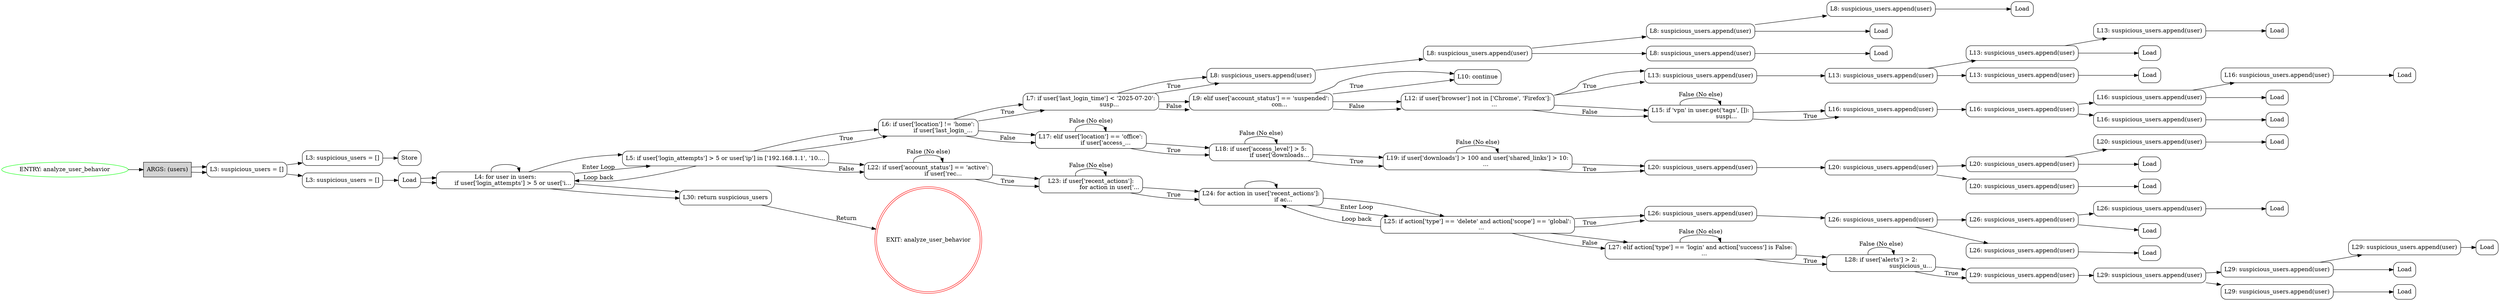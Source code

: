 digraph {
	graph [bb="0,0,4882.3,724",
		rankdir=LR
	];
	node [label="\N"];
	node_0	[color=green,
		height=0.5,
		label="ENTRY: analyze_user_behavior",
		pos="130.68,320",
		shape=ellipse,
		style=rounded,
		width=3.63];
	node_2	[color=black,
		fillcolor=lightgray,
		fixedsize=false,
		height=0.5,
		label="ARGS: (users)",
		peripheries=1,
		pos="346.49,320",
		shape=rect,
		style=filled,
		width=1.3368];
	node_0 -> node_2	[pos="e,298.2,320 261.6,320 270.3,320 278.78,320 286.8,320"];
	node_1	[color=red,
		height=3.4853,
		label="EXIT: analyze_user_behavior",
		pos="1846.6,155",
		shape=doublecircle,
		style=rounded,
		width=3.4853];
	node_3	[color=black,
		height=0.5,
		label="L3: suspicious_users = []",
		pos="508.61,320",
		shape=box,
		style=rounded,
		width=2.1389];
	node_2 -> node_3	[pos="e,431.39,313.26 395.1,313.77 403.05,313.5 411.51,313.34 420.09,313.28"];
	node_2 -> node_3	[pos="e,431.39,326.74 395.1,326.23 403.05,326.5 411.51,326.66 420.09,326.72"];
	node_4	[color=black,
		height=0.5,
		label="L3: suspicious_users = []",
		pos="699.61,348",
		shape=box,
		style=rounded,
		width=2.1389];
	node_3 -> node_4	[pos="e,622.31,336.7 585.94,331.31 594.18,332.53 602.62,333.78 610.98,335.02"];
	node_6	[color=black,
		height=0.5,
		label="L3: suspicious_users = []",
		pos="699.61,294",
		shape=box,
		style=rounded,
		width=2.1389];
	node_3 -> node_6	[pos="e,622.31,304.5 585.94,309.5 594.18,308.37 602.62,307.21 610.98,306.06"];
	node_5	[color=black,
		height=0.5,
		label=<Store>,
		pos="840.61,348",
		shape=box,
		style=rounded,
		width=0.75];
	node_4 -> node_5	[pos="e,813.19,348 777.03,348 785.66,348 794.14,348 801.95,348"];
	node_7	[color=black,
		height=0.5,
		label=<Load>,
		pos="840.61,294",
		shape=box,
		style=rounded,
		width=0.75];
	node_6 -> node_7	[pos="e,813.19,294 777.03,294 785.66,294 794.14,294 801.95,294"];
	node_8	[color=black,
		height=0.56944,
		label="L4: for user in users:
        if user['login_attempts'] > 5 or user['i...",
		pos="1034.9,294",
		shape=box,
		style=rounded,
		width=3.6181];
	node_7 -> node_8	[pos="e,904.43,287.62 867.94,289.18 875.33,288.66 883.92,288.25 893.22,287.94"];
	node_7 -> node_8	[pos="e,904.43,300.38 867.94,298.82 875.33,299.34 883.92,299.75 893.22,300.06"];
	node_8 -> node_8	[pos="e,1062.3,314.99 1007.4,314.99 1004.8,324.38 1013.9,332.5 1034.9,332.5 1046.6,332.5 1054.7,329.93 1059,326.01"];
	node_9	[color=black,
		height=0.5,
		label="L5: if user['login_attempts'] > 5 or user['ip'] in ['192.168.1.1', '10....",
		pos="1455.5,350",
		shape=box,
		style=rounded,
		width=5.3576];
	node_8 -> node_9	[pos="e,1262.4,360.7 1076.8,314.95 1105.7,328.51 1145.7,344.9 1183.1,352 1205,356.15 1228,358.71 1251.1,360.1"];
	node_8 -> node_9	[label="Enter Loop",
		lp="1213.9,328.57",
		pos="e,1316.4,331.53 1165.5,311.34 1209.7,317.26 1259.6,323.92 1305.2,330.03"];
	node_73	[color=black,
		height=0.5,
		label="L30: return suspicious_users",
		pos="1455.5,252",
		shape=box,
		style=rounded,
		width=2.3889];
	node_8 -> node_73	[pos="e,1369.1,250.51 1125.3,273.03 1144.4,270.4 1164.4,268 1183.1,266 1241,259.81 1306.1,254.25 1357.9,251.15"];
	node_8 -> node_73	[pos="e,1369.1,266.03 1165.5,285.95 1171.5,285.27 1177.3,284.62 1183.1,284 1241,277.81 1306.1,272.25 1357.9,267.15"];
	node_9 -> node_8	[label="Loop back",
		lp="1213.9,301.75",
		pos="e,1165.5,293.54 1401.4,331.53 1359.4,317.97 1299,300.7 1244.6,293.5 1217.5,289.92 1210.4,293.45 1183.1,293.5 1181,293.5 1179,293.51 \
1176.9,293.51"];
	node_10	[color=black,
		height=0.56944,
		label="L6: if user['location'] != 'home':
                if user['last_login_...",
		pos="1846.6,415",
		shape=box,
		style=rounded,
		width=2.6285];
	node_9 -> node_10	[pos="e,1751.8,410.52 1520.7,368.44 1562,379.58 1616.9,393.12 1666.4,401 1690.2,404.8 1715.9,407.58 1740.3,409.61"];
	node_9 -> node_10	[label=True,
		lp="1684.7,388.75",
		pos="e,1766.1,394.04 1626.7,368.46 1652.4,371.99 1678.5,376.01 1703.1,380.5 1720,383.57 1737.8,387.41 1754.9,391.4"];
	node_51	[color=black,
		height=0.56944,
		label="L22: if user['account_status'] == 'active':
                if user['rec...",
		pos="1846.6,319",
		shape=box,
		style=rounded,
		width=3.2951];
	node_9 -> node_51	[pos="e,1727.5,333.67 1648.8,340.25 1667.1,338.96 1685.5,337.55 1703.1,336 1707.5,335.62 1711.9,335.21 1716.3,334.78"];
	node_9 -> node_51	[label=False,
		lp="1684.7,323.75",
		pos="e,1727.8,315.88 1548.6,331.54 1585.1,325.09 1627.5,318.67 1666.4,315.5 1682.6,314.17 1686.8,315.3 1703.1,315.5 1707.5,315.55 1712,\
315.62 1716.5,315.69"];
	node_11	[color=black,
		height=0.56944,
		label="L7: if user['last_login_time'] < '2025-07-20':
                    susp...",
		pos="2165.7,480",
		shape=box,
		style=rounded,
		width=3.5868];
	node_10 -> node_11	[pos="e,2036.3,473.61 1896.1,435.97 1923.2,446.77 1957.9,459.09 1990.1,466 2001.3,468.42 2013.1,470.44 2024.9,472.11"];
	node_10 -> node_11	[label=True,
		lp="2004.3,453.75",
		pos="e,2079.5,459.05 1941.4,430.77 1966.5,435.25 1993.6,440.33 2018.6,445.5 2034.8,448.86 2052,452.68 2068.6,456.52"];
	node_40	[color=black,
		height=0.56944,
		label="L17: elif user['location'] == 'office':
                if user['access_...",
		pos="2165.7,383",
		shape=box,
		style=rounded,
		width=2.9201];
	node_10 -> node_40	[pos="e,2060.2,396.4 1941.7,407.99 1966.7,405.93 1993.7,403.55 2018.6,401 2028.4,399.99 2038.7,398.86 2049,397.69"];
	node_10 -> node_40	[label=False,
		lp="2004.3,388.75",
		pos="e,2060.1,376.98 1919.5,394.08 1941.9,388.51 1966.8,383.27 1990.1,380.5 2008.9,378.25 2029,377.25 2048.6,377.02"];
	node_12	[color=black,
		height=0.5,
		label="L8: suspicious_users.append(user)",
		pos="2491.4,545",
		shape=box,
		style=rounded,
		width=2.8264];
	node_11 -> node_12	[pos="e,2389.3,541.54 2216.5,500.97 2244.3,511.77 2279.9,524.09 2312.8,531 2333.7,535.39 2356.2,538.43 2378,540.53"];
	node_11 -> node_12	[label=True,
		lp="2327.1,518.75",
		pos="e,2414.4,526.56 2291.3,500.92 2308.1,503.99 2325.2,507.23 2341.3,510.5 2361.4,514.58 2382.9,519.33 2403.2,523.99"];
	node_20	[color=black,
		height=0.56944,
		label="L9: elif user['account_status'] == 'suspended':
                    con...",
		pos="2491.4,480",
		shape=box,
		style=rounded,
		width=3.6701];
	node_11 -> node_20	[pos="e,2359,480 2295.1,480 2312.3,480 2330.1,480 2347.6,480"];
	node_11 -> node_20	[label=False,
		lp="2327.1,467.75",
		pos="e,2359.1,459.36 2295.3,460.95 2301.2,460.39 2307.1,459.9 2312.8,459.5 2324.2,458.71 2336,458.56 2347.8,458.9"];
	node_13	[color=black,
		height=0.5,
		label="L8: suspicious_users.append(user)",
		pos="2900.1,598",
		shape=box,
		style=rounded,
		width=2.8264];
	node_12 -> node_13	[pos="e,2797.8,584.81 2593.5,558.17 2652.1,565.82 2726.2,575.47 2786.7,583.36"];
	node_14	[color=black,
		height=0.5,
		label="L8: suspicious_users.append(user)",
		pos="3321.4,652",
		shape=box,
		style=rounded,
		width=2.8264];
	node_13 -> node_14	[pos="e,3219.2,638.97 3002,611 3064.1,619 3143.8,629.25 3207.9,637.51"];
	node_18	[color=black,
		height=0.5,
		label="L8: suspicious_users.append(user)",
		pos="3321.4,598",
		shape=box,
		style=rounded,
		width=2.8264];
	node_13 -> node_18	[pos="e,3219.2,598 3002,598 3064.1,598 3143.8,598 3207.9,598"];
	node_15	[color=black,
		height=0.5,
		label="L8: suspicious_users.append(user)",
		pos="3669.3,706",
		shape=box,
		style=rounded,
		width=2.8264];
	node_14 -> node_15	[pos="e,3567.2,690.22 3423.4,667.76 3464.9,674.25 3513.2,681.79 3555.9,688.45"];
	node_17	[color=black,
		height=0.5,
		label=<Load>,
		pos="3669.3,652",
		shape=box,
		style=rounded,
		width=0.75];
	node_14 -> node_17	[pos="e,3641.9,652 3423.4,652 3492.8,652 3581.1,652 3630.5,652"];
	node_16	[color=black,
		height=0.5,
		label=<Load>,
		pos="3944.4,706",
		shape=box,
		style=rounded,
		width=0.75];
	node_15 -> node_16	[pos="e,3917.2,706 3771.2,706 3818.1,706 3871,706 3905.7,706"];
	node_19	[color=black,
		height=0.5,
		label=<Load>,
		pos="3669.3,598",
		shape=box,
		style=rounded,
		width=0.75];
	node_18 -> node_19	[pos="e,3641.9,598 3423.4,598 3492.8,598 3581.1,598 3630.5,598"];
	node_21	[color=black,
		height=0.5,
		label="L10: continue",
		pos="2900.1,541",
		shape=box,
		style=rounded,
		width=1.2743];
	node_20 -> node_21	[pos="e,2853.9,546.96 2580.4,500.95 2595.1,505.74 2610,511.4 2623.6,518 2632.4,522.33 2632.2,527.78 2641.6,531 2707.7,553.83 2789.3,552.48 \
2842.6,547.99"];
	node_20 -> node_21	[label=True,
		lp="2672.3,518.75",
		pos="e,2853.9,533.84 2623.9,498.82 2650.1,502.64 2677.5,506.66 2703.1,510.5 2750.2,517.58 2803.6,525.91 2842.8,532.08"];
	node_22	[color=black,
		height=0.56944,
		label="L12: if user['browser'] not in ['Chrome', 'Firefox']:
                  ...",
		pos="2900.1,480",
		shape=box,
		style=rounded,
		width=4.0139];
	node_20 -> node_22	[pos="e,2755.4,480 2623.9,480 2662.2,480 2704.4,480 2744,480"];
	node_20 -> node_22	[label=False,
		lp="2672.3,467.75",
		pos="e,2755.1,461.01 2623.7,460.95 2629.7,460.39 2635.7,459.9 2641.6,459.5 2674.6,457.24 2710,457.99 2743.7,460.2"];
	node_23	[color=black,
		height=0.5,
		label="L13: suspicious_users.append(user)",
		pos="3321.4,544",
		shape=box,
		style=rounded,
		width=2.9201];
	node_22 -> node_23	[pos="e,3216,551.46 3044.7,500.33 3056.6,504.14 3068.2,508.65 3079.1,514 3088.7,518.73 3087.2,525.88 3097.1,530 3130.4,543.88 3169,549.53 \
3204.6,551.09"];
	node_22 -> node_23	[label=True,
		lp="3111.3,517.75",
		pos="e,3215.9,527.64 3044.9,496.41 3071.8,500.19 3099.6,504.56 3125.6,509.5 3133.7,511.04 3135.5,512.31 3143.6,514 3163.2,518.12 3184.2,\
522.07 3204.6,525.68"];
	node_31	[color=black,
		height=0.56944,
		label="L15: if 'vpn' in user.get('tags', []):
                            suspi...",
		pos="3321.4,450",
		shape=box,
		style=rounded,
		width=2.7431];
	node_22 -> node_31	[pos="e,3222.3,457.75 3044.8,470.61 3071.6,468.8 3099.4,466.88 3125.6,465 3153.2,463.01 3183.1,460.76 3210.9,458.62"];
	node_22 -> node_31	[label=False,
		lp="3111.3,452.75",
		pos="e,3222.4,442.76 2997.3,459.03 3028.9,453.09 3064.3,447.44 3097.1,444.5 3134.2,441.17 3174.9,441.11 3211.3,442.34"];
	node_24	[color=black,
		height=0.5,
		label="L13: suspicious_users.append(user)",
		pos="3669.3,544",
		shape=box,
		style=rounded,
		width=2.9201];
	node_23 -> node_24	[pos="e,3564,544 3426.7,544 3466.4,544 3511.9,544 3552.6,544"];
	node_25	[color=black,
		height=0.5,
		label="L13: suspicious_users.append(user)",
		pos="3944.4,598",
		shape=box,
		style=rounded,
		width=2.9201];
	node_24 -> node_25	[pos="e,3850.2,579.56 3763.5,562.43 3787.8,567.23 3814.1,572.43 3838.9,577.33"];
	node_29	[color=black,
		height=0.5,
		label="L13: suspicious_users.append(user)",
		pos="3944.4,544",
		shape=box,
		style=rounded,
		width=2.9201];
	node_24 -> node_29	[pos="e,3839.1,544 3774.7,544 3792,544 3810,544 3827.6,544"];
	node_26	[color=black,
		height=0.5,
		label="L13: suspicious_users.append(user)",
		pos="4191.7,652",
		shape=box,
		style=rounded,
		width=2.9201];
	node_25 -> node_26	[pos="e,4106.9,633.56 4029.1,616.43 4050.6,621.16 4073.9,626.29 4095.9,631.13"];
	node_28	[color=black,
		height=0.5,
		label=<Load>,
		pos="4191.7,598",
		shape=box,
		style=rounded,
		width=0.75];
	node_25 -> node_28	[pos="e,4164.2,598 4049.8,598 4086.4,598 4125.1,598 4152.7,598"];
	node_27	[color=black,
		height=0.5,
		label=<Load>,
		pos="4438.9,652",
		shape=box,
		style=rounded,
		width=0.75];
	node_26 -> node_27	[pos="e,4411.5,652 4297,652 4333.6,652 4372.4,652 4400,652"];
	node_30	[color=black,
		height=0.5,
		label=<Load>,
		pos="4191.7,544",
		shape=box,
		style=rounded,
		width=0.75];
	node_29 -> node_30	[pos="e,4164.2,544 4049.8,544 4086.4,544 4125.1,544 4152.7,544"];
	node_31 -> node_31	[label="False (No else)",
		lp="3321.4,496.75",
		pos="e,3359.9,470.99 3282.9,470.99 3279.3,480.38 3292.1,488.5 3321.4,488.5 3338.4,488.5 3349.8,485.79 3355.8,481.68"];
	node_32	[color=black,
		height=0.5,
		label="L16: suspicious_users.append(user)",
		pos="3669.3,458",
		shape=box,
		style=rounded,
		width=2.9201];
	node_31 -> node_32	[pos="e,3563.9,462.48 3420.5,459.11 3458.7,461.78 3502.8,463.8 3542.8,463 3546,462.94 3549.3,462.86 3552.6,462.78"];
	node_31 -> node_32	[label=True,
		lp="3530.1,450.75",
		pos="e,3564,444.13 3420.7,442.65 3458.8,440.84 3502.9,440.04 3542.8,442.5 3546,442.7 3549.3,442.93 3552.6,443.18"];
	node_33	[color=black,
		height=0.5,
		label="L16: suspicious_users.append(user)",
		pos="3944.4,458",
		shape=box,
		style=rounded,
		width=2.9201];
	node_32 -> node_33	[pos="e,3839.1,458 3774.7,458 3792,458 3810,458 3827.6,458"];
	node_34	[color=black,
		height=0.5,
		label="L16: suspicious_users.append(user)",
		pos="4191.7,490",
		shape=box,
		style=rounded,
		width=2.9201];
	node_33 -> node_34	[pos="e,4086.4,476.39 4049.8,471.62 4058.2,472.72 4066.8,473.83 4075.3,474.94"];
	node_38	[color=black,
		height=0.5,
		label="L16: suspicious_users.append(user)",
		pos="4191.7,436",
		shape=box,
		style=rounded,
		width=2.9201];
	node_33 -> node_38	[pos="e,4086.4,445.35 4049.8,448.64 4058.1,447.89 4066.6,447.13 4075,446.38"];
	node_35	[color=black,
		height=0.5,
		label="L16: suspicious_users.append(user)",
		pos="4438.9,544",
		shape=box,
		style=rounded,
		width=2.9201];
	node_34 -> node_35	[pos="e,4354.2,525.56 4276.4,508.43 4297.9,513.16 4321.1,518.29 4343.1,523.13"];
	node_37	[color=black,
		height=0.5,
		label=<Load>,
		pos="4438.9,490",
		shape=box,
		style=rounded,
		width=0.75];
	node_34 -> node_37	[pos="e,4411.5,490 4297,490 4333.6,490 4372.4,490 4400,490"];
	node_36	[color=black,
		height=0.5,
		label=<Load>,
		pos="4686.2,544",
		shape=box,
		style=rounded,
		width=0.75];
	node_35 -> node_36	[pos="e,4658.7,544 4544.3,544 4580.9,544 4619.6,544 4647.2,544"];
	node_39	[color=black,
		height=0.5,
		label=<Load>,
		pos="4438.9,436",
		shape=box,
		style=rounded,
		width=0.75];
	node_38 -> node_39	[pos="e,4411.5,436 4297,436 4333.6,436 4372.4,436 4400,436"];
	node_40 -> node_40	[label="False (No else)",
		lp="2165.7,429.75",
		pos="e,2195.5,403.99 2135.9,403.99 2133.1,413.38 2143,421.5 2165.7,421.5 2178.8,421.5 2187.6,418.79 2192.2,414.68"];
	node_41	[color=black,
		height=0.56944,
		label="L18: if user['access_level'] > 5:
                    if user['downloads...",
		pos="2491.4,351",
		shape=box,
		style=rounded,
		width=2.8056];
	node_40 -> node_41	[pos="e,2390.2,363.66 2271.1,375.32 2294.2,373.42 2318.6,371.28 2341.3,369 2353.5,367.77 2366.3,366.38 2379.1,364.94"];
	node_40 -> node_41	[label=True,
		lp="2327.1,356.75",
		pos="e,2390.1,345.05 2248.1,362.05 2274.2,355.71 2299.7,350.02 2312.8,348.5 2334.1,346.02 2356.8,345.07 2378.8,345.01"];
	node_41 -> node_41	[label="False (No else)",
		lp="2491.4,397.75",
		pos="e,2521.8,371.99 2461.1,371.99 2458.2,381.38 2468.3,389.5 2491.4,389.5 2504.8,389.5 2513.8,386.79 2518.5,382.68"];
	node_42	[color=black,
		height=0.56944,
		label="L19: if user['downloads'] > 100 and user['shared_links'] > 10:
         ...",
		pos="2900.1,337",
		shape=box,
		style=rounded,
		width=4.8889];
	node_41 -> node_42	[pos="e,2723.6,352.97 2592.7,353.29 2609,353.59 2625.8,353.84 2641.6,354 2668.9,354.27 2675.7,355.18 2703.1,354 2706.1,353.87 2709.2,353.72 \
2712.3,353.57"];
	node_41 -> node_42	[label=True,
		lp="2672.3,341.75",
		pos="e,2723.8,331.23 2592.6,337.62 2608.9,335.91 2625.7,334.43 2641.6,333.5 2664.5,332.16 2688.6,331.5 2712.4,331.3"];
	node_42 -> node_42	[label="False (No else)",
		lp="2900.1,383.75",
		pos="e,2939,357.99 2861.1,357.99 2857.3,367.38 2870.3,375.5 2900.1,375.5 2917.2,375.5 2928.8,372.79 2934.8,368.68"];
	node_43	[color=black,
		height=0.5,
		label="L20: suspicious_users.append(user)",
		pos="3321.4,323",
		shape=box,
		style=rounded,
		width=2.9201];
	node_42 -> node_43	[pos="e,3216,326.49 3076.5,331.14 3119.8,329.7 3165.1,328.19 3204.7,326.86"];
	node_42 -> node_43	[label=True,
		lp="3111.3,317.75",
		pos="e,3215.9,311.06 3032.3,316.01 3053.9,313.3 3076.1,310.97 3097.1,309.5 3132,307.06 3170.1,308.02 3204.7,310.28"];
	node_44	[color=black,
		height=0.5,
		label="L20: suspicious_users.append(user)",
		pos="3669.3,323",
		shape=box,
		style=rounded,
		width=2.9201];
	node_43 -> node_44	[pos="e,3564,323 3426.7,323 3466.4,323 3511.9,323 3552.6,323"];
	node_45	[color=black,
		height=0.5,
		label="L20: suspicious_users.append(user)",
		pos="3944.4,328",
		shape=box,
		style=rounded,
		width=2.9201];
	node_44 -> node_45	[pos="e,3839.1,326.09 3774.7,324.91 3792,325.23 3810,325.56 3827.6,325.88"];
	node_49	[color=black,
		height=0.5,
		label="L20: suspicious_users.append(user)",
		pos="3944.4,274",
		shape=box,
		style=rounded,
		width=2.9201];
	node_44 -> node_49	[pos="e,3840.7,292.44 3773.2,304.55 3791.5,301.25 3810.8,297.8 3829.4,294.45"];
	node_46	[color=black,
		height=0.5,
		label="L20: suspicious_users.append(user)",
		pos="4191.7,382",
		shape=box,
		style=rounded,
		width=2.9201];
	node_45 -> node_46	[pos="e,4106.9,363.56 4029.1,346.43 4050.6,351.16 4073.9,356.29 4095.9,361.13"];
	node_48	[color=black,
		height=0.5,
		label=<Load>,
		pos="4191.7,328",
		shape=box,
		style=rounded,
		width=0.75];
	node_45 -> node_48	[pos="e,4164.2,328 4049.8,328 4086.4,328 4125.1,328 4152.7,328"];
	node_47	[color=black,
		height=0.5,
		label=<Load>,
		pos="4438.9,382",
		shape=box,
		style=rounded,
		width=0.75];
	node_46 -> node_47	[pos="e,4411.5,382 4297,382 4333.6,382 4372.4,382 4400,382"];
	node_50	[color=black,
		height=0.5,
		label=<Load>,
		pos="4191.7,274",
		shape=box,
		style=rounded,
		width=0.75];
	node_49 -> node_50	[pos="e,4164.2,274 4049.8,274 4086.4,274 4125.1,274 4152.7,274"];
	node_51 -> node_51	[label="False (No else)",
		lp="1846.6,365.75",
		pos="e,1875.7,339.99 1817.5,339.99 1814.7,349.38 1824.4,357.5 1846.6,357.5 1859.4,357.5 1868.1,354.79 1872.5,350.68"];
	node_52	[color=black,
		height=0.56944,
		label="L23: if user['recent_actions']:
                    for action in user['...",
		pos="2165.7,287",
		shape=box,
		style=rounded,
		width=2.8056];
	node_51 -> node_52	[pos="e,2064.5,299.89 1965.4,309.99 1983.2,308.44 2001.4,306.76 2018.6,305 2029.8,303.84 2041.6,302.55 2053.3,301.2"];
	node_51 -> node_52	[label=True,
		lp="2004.3,292.75",
		pos="e,2064.5,285.06 1935,298.03 1947.4,295.02 1960.1,291.94 1972.1,289 1980.1,287.03 1981.9,285.51 1990.1,284.5 2002.6,282.95 2005.9,\
284.39 2018.6,284.5 2029.8,284.6 2041.5,284.73 2053.2,284.9"];
	node_52 -> node_52	[label="False (No else)",
		lp="2165.7,333.75",
		pos="e,2195.5,307.99 2135.9,307.99 2133.1,317.38 2143,325.5 2165.7,325.5 2178.8,325.5 2187.6,322.79 2192.2,318.68"];
	node_53	[color=black,
		height=0.56944,
		label="L24: for action in user['recent_actions']:
                        if ac...",
		pos="2491.4,255",
		shape=box,
		style=rounded,
		width=3.2431];
	node_52 -> node_53	[pos="e,2374.5,269.46 2266.9,279.66 2291.3,277.68 2317.2,275.42 2341.3,273 2348.5,272.28 2355.8,271.51 2363.2,270.7"];
	node_52 -> node_53	[label=True,
		lp="2327.1,260.75",
		pos="e,2374.6,249.03 2240.4,266.08 2263.4,260.51 2289,255.27 2312.8,252.5 2329.1,250.6 2346.4,249.6 2363.4,249.2"];
	node_53 -> node_53	[pos="e,2521.8,275.99 2461.1,275.99 2458.2,285.38 2468.3,293.5 2491.4,293.5 2504.8,293.5 2513.8,290.79 2518.5,286.68"];
	node_54	[color=black,
		height=0.56944,
		label="L25: if action['type'] == 'delete' and action['scope'] == 'global':
    ...",
		pos="2900.1,185",
		shape=box,
		style=rounded,
		width=4.9722];
	node_53 -> node_54	[pos="e,2838.5,205.91 2608.6,251.7 2639.4,249.62 2672.6,246.29 2703.1,241 2745.1,233.68 2791,220.83 2827.8,209.28"];
	node_53 -> node_54	[label="Enter Loop",
		lp="2672.3,228.75",
		pos="e,2730.8,205.97 2576.9,234.05 2598,229.23 2620.5,224.38 2641.6,220.5 2666.7,215.87 2693.3,211.55 2719.5,207.63"];
	node_54 -> node_53	[label="Loop back",
		lp="2672.3,198.75",
		pos="e,2529.7,234.05 2720.7,179.86 2694,181.67 2666.9,184.97 2641.6,190.5 2606,198.26 2568.3,214.61 2539.8,228.9"];
	node_55	[color=black,
		height=0.5,
		label="L26: suspicious_users.append(user)",
		pos="3321.4,211",
		shape=box,
		style=rounded,
		width=2.9201];
	node_54 -> node_55	[pos="e,3215.8,208.46 3079.4,201.81 3085.4,202.23 3091.3,202.63 3097.1,203 3132,205.23 3170.1,206.88 3204.7,208.08"];
	node_54 -> node_55	[label=True,
		lp="3111.3,190.75",
		pos="e,3215.8,192.85 3079.4,180.3 3095,180.71 3110.6,181.41 3125.6,182.5 3151.2,184.36 3178.5,187.59 3204.4,191.21"];
	node_63	[color=black,
		height=0.56944,
		label="L27: elif action['type'] == 'login' and action['success'] is False:
    ...",
		pos="3321.4,120",
		shape=box,
		style=rounded,
		width=4.941];
	node_54 -> node_63	[pos="e,3185.1,140.97 3036.3,164.03 3080.3,157.22 3129.2,149.64 3173.9,142.72"];
	node_54 -> node_63	[label=False,
		lp="3111.3,138.75",
		pos="e,3143.3,124.67 2962.5,164.09 3000.7,152.04 3051.2,137.86 3097.1,130.5 3108.4,128.68 3120.1,127.14 3131.9,125.85"];
	node_56	[color=black,
		height=0.5,
		label="L26: suspicious_users.append(user)",
		pos="3669.3,192",
		shape=box,
		style=rounded,
		width=2.9201];
	node_55 -> node_56	[pos="e,3564,197.73 3426.7,205.27 3466.4,203.09 3511.9,200.59 3552.6,198.35"];
	node_57	[color=black,
		height=0.5,
		label="L26: suspicious_users.append(user)",
		pos="3944.4,192",
		shape=box,
		style=rounded,
		width=2.9201];
	node_56 -> node_57	[pos="e,3839.1,192 3774.7,192 3792,192 3810,192 3827.6,192"];
	node_61	[color=black,
		height=0.5,
		label="L26: suspicious_users.append(user)",
		pos="3944.4,119",
		shape=box,
		style=rounded,
		width=2.9201];
	node_56 -> node_61	[pos="e,3874.5,137.42 3739.2,173.58 3777.1,163.46 3824.2,150.87 3863.6,140.33"];
	node_58	[color=black,
		height=0.5,
		label="L26: suspicious_users.append(user)",
		pos="4191.7,220",
		shape=box,
		style=rounded,
		width=2.9201];
	node_57 -> node_58	[pos="e,4086.4,208.1 4049.8,203.92 4058.1,204.87 4066.6,205.83 4075,206.79"];
	node_60	[color=black,
		height=0.5,
		label=<Load>,
		pos="4191.7,166",
		shape=box,
		style=rounded,
		width=0.75];
	node_57 -> node_60	[pos="e,4164.2,168.81 4049.8,180.94 4086.5,177.04 4125.5,172.91 4153.1,169.98"];
	node_59	[color=black,
		height=0.5,
		label=<Load>,
		pos="4438.9,220",
		shape=box,
		style=rounded,
		width=0.75];
	node_58 -> node_59	[pos="e,4411.5,220 4297,220 4333.6,220 4372.4,220 4400,220"];
	node_62	[color=black,
		height=0.5,
		label=<Load>,
		pos="4191.7,112",
		shape=box,
		style=rounded,
		width=0.75];
	node_61 -> node_62	[pos="e,4164.2,112.76 4049.8,116.02 4086.4,114.98 4125.1,113.87 4152.7,113.08"];
	node_63 -> node_63	[label="False (No else)",
		lp="3321.4,166.75",
		pos="e,3359.9,140.99 3282.9,140.99 3279.3,150.38 3292.1,158.5 3321.4,158.5 3338.4,158.5 3349.8,155.79 3355.8,151.68"];
	node_64	[color=black,
		height=0.56944,
		label="L28: if user['alerts'] > 2:
                                suspicious_u...",
		pos="3669.3,89",
		shape=box,
		style=rounded,
		width=3.0139];
	node_63 -> node_64	[pos="e,3560.5,104.1 3499.6,109.85 3514.2,108.67 3528.8,107.39 3542.8,106 3544.9,105.79 3547,105.58 3549.1,105.36"];
	node_63 -> node_64	[label=True,
		lp="3530.1,93.75",
		pos="e,3560.5,85.799 3421.4,99.024 3452,93.471 3485.9,88.258 3517.3,85.5 3528.6,84.508 3531.5,85.342 3542.8,85.5 3544.9,85.529 3547,85.561 \
3549.1,85.595"];
	node_64 -> node_64	[label="False (No else)",
		lp="3669.3,135.75",
		pos="e,3695,109.99 3643.6,109.99 3641.2,119.38 3649.7,127.5 3669.3,127.5 3680.3,127.5 3687.8,124.93 3691.9,121.01"];
	node_65	[color=black,
		height=0.5,
		label="L29: suspicious_users.append(user)",
		pos="3944.4,58",
		shape=box,
		style=rounded,
		width=2.9201];
	node_64 -> node_65	[pos="e,3838.9,72.875 3778,79.623 3792.6,78.177 3807.3,76.622 3821.3,75 3823.4,74.761 3825.4,74.515 3827.5,74.265"];
	node_64 -> node_65	[label=True,
		lp="3808.6,62.75",
		pos="e,3839.2,51.428 3733.5,68.088 3753.2,62.518 3775.2,57.28 3795.8,54.5 3806.2,53.1 3817,52.236 3827.8,51.772"];
	node_66	[color=black,
		height=0.5,
		label="L29: suspicious_users.append(user)",
		pos="4191.7,58",
		shape=box,
		style=rounded,
		width=2.9201];
	node_65 -> node_66	[pos="e,4086.4,58 4049.8,58 4058.1,58 4066.6,58 4075,58"];
	node_67	[color=black,
		height=0.5,
		label="L29: suspicious_users.append(user)",
		pos="4438.9,72",
		shape=box,
		style=rounded,
		width=2.9201];
	node_66 -> node_67	[pos="e,4333.7,66.048 4297,63.958 4305.4,64.433 4313.8,64.916 4322.2,65.396"];
	node_71	[color=black,
		height=0.5,
		label="L29: suspicious_users.append(user)",
		pos="4438.9,18",
		shape=box,
		style=rounded,
		width=2.9201];
	node_66 -> node_71	[pos="e,4333.7,35.006 4297,40.978 4305.5,39.603 4314,38.209 4322.5,36.823"];
	node_68	[color=black,
		height=0.5,
		label="L29: suspicious_users.append(user)",
		pos="4686.2,126",
		shape=box,
		style=rounded,
		width=2.9201];
	node_67 -> node_68	[pos="e,4601.4,107.56 4523.6,90.433 4545.1,95.164 4568.4,100.29 4590.4,105.13"];
	node_70	[color=black,
		height=0.5,
		label=<Load>,
		pos="4686.2,72",
		shape=box,
		style=rounded,
		width=0.75];
	node_67 -> node_70	[pos="e,4658.7,72 4544.3,72 4580.9,72 4619.6,72 4647.2,72"];
	node_69	[color=black,
		height=0.5,
		label=<Load>,
		pos="4855.3,126",
		shape=box,
		style=rounded,
		width=0.75];
	node_68 -> node_69	[pos="e,4827.8,126 4791.6,126 4800.3,126 4808.8,126 4816.4,126"];
	node_72	[color=black,
		height=0.5,
		label=<Load>,
		pos="4686.2,18",
		shape=box,
		style=rounded,
		width=0.75];
	node_71 -> node_72	[pos="e,4658.7,18 4544.3,18 4580.9,18 4619.6,18 4647.2,18"];
	node_73 -> node_1	[label=Return,
		lp="1684.7,205.94",
		pos="e,1724.3,185.23 1530.6,233.53 1582.2,220.67 1652.4,203.16 1713.4,187.95"];
}
